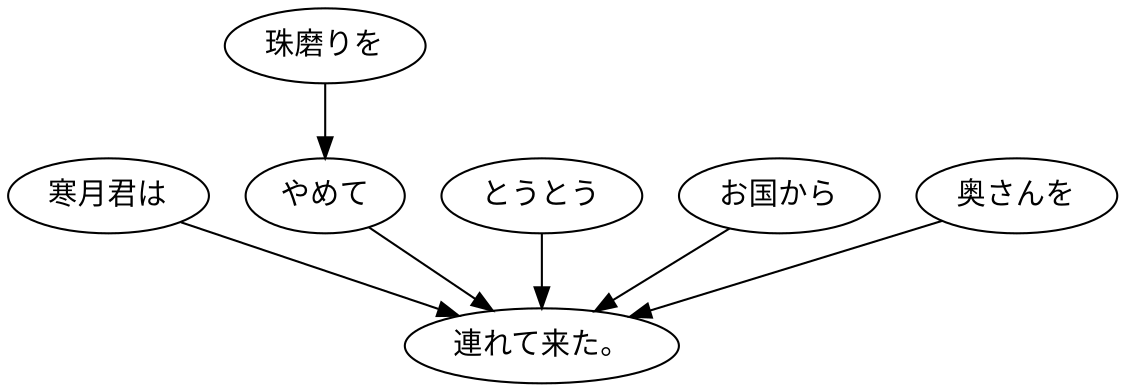 digraph graph9097 {
	node0 [label="寒月君は"];
	node1 [label="珠磨りを"];
	node2 [label="やめて"];
	node3 [label="とうとう"];
	node4 [label="お国から"];
	node5 [label="奥さんを"];
	node6 [label="連れて来た。"];
	node0 -> node6;
	node1 -> node2;
	node2 -> node6;
	node3 -> node6;
	node4 -> node6;
	node5 -> node6;
}

